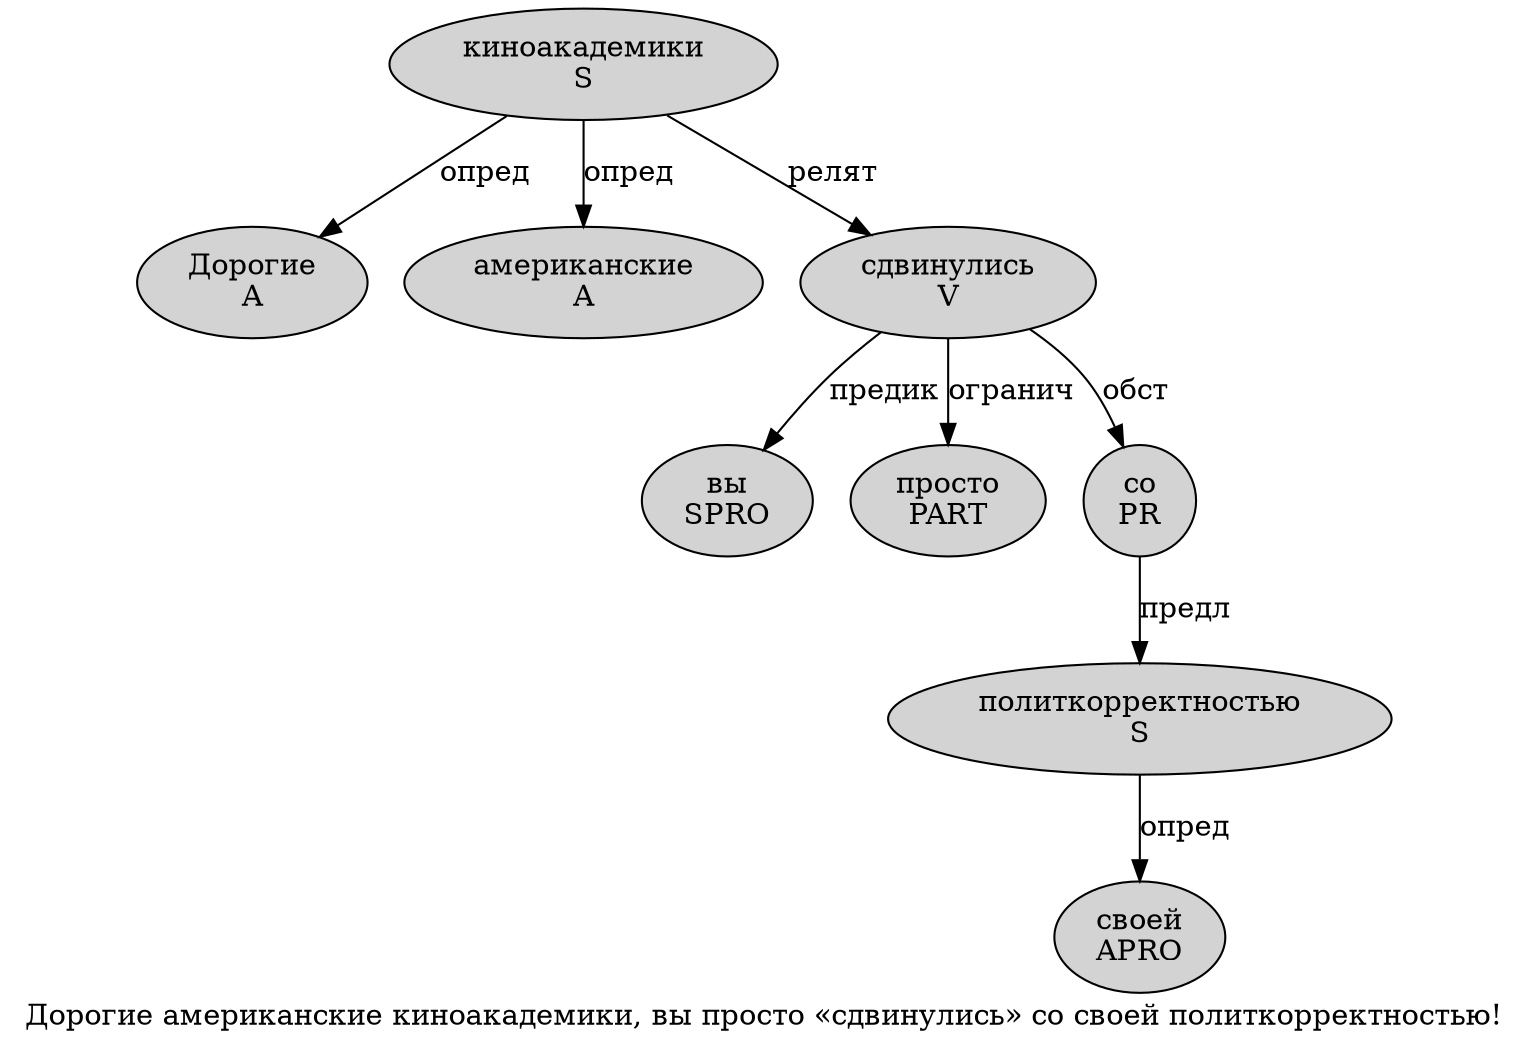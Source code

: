digraph SENTENCE_4097 {
	graph [label="Дорогие американские киноакадемики, вы просто «сдвинулись» со своей политкорректностью!"]
	node [style=filled]
		0 [label="Дорогие
A" color="" fillcolor=lightgray penwidth=1 shape=ellipse]
		1 [label="американские
A" color="" fillcolor=lightgray penwidth=1 shape=ellipse]
		2 [label="киноакадемики
S" color="" fillcolor=lightgray penwidth=1 shape=ellipse]
		4 [label="вы
SPRO" color="" fillcolor=lightgray penwidth=1 shape=ellipse]
		5 [label="просто
PART" color="" fillcolor=lightgray penwidth=1 shape=ellipse]
		7 [label="сдвинулись
V" color="" fillcolor=lightgray penwidth=1 shape=ellipse]
		9 [label="со
PR" color="" fillcolor=lightgray penwidth=1 shape=ellipse]
		10 [label="своей
APRO" color="" fillcolor=lightgray penwidth=1 shape=ellipse]
		11 [label="политкорректностью
S" color="" fillcolor=lightgray penwidth=1 shape=ellipse]
			7 -> 4 [label="предик"]
			7 -> 5 [label="огранич"]
			7 -> 9 [label="обст"]
			11 -> 10 [label="опред"]
			9 -> 11 [label="предл"]
			2 -> 0 [label="опред"]
			2 -> 1 [label="опред"]
			2 -> 7 [label="релят"]
}